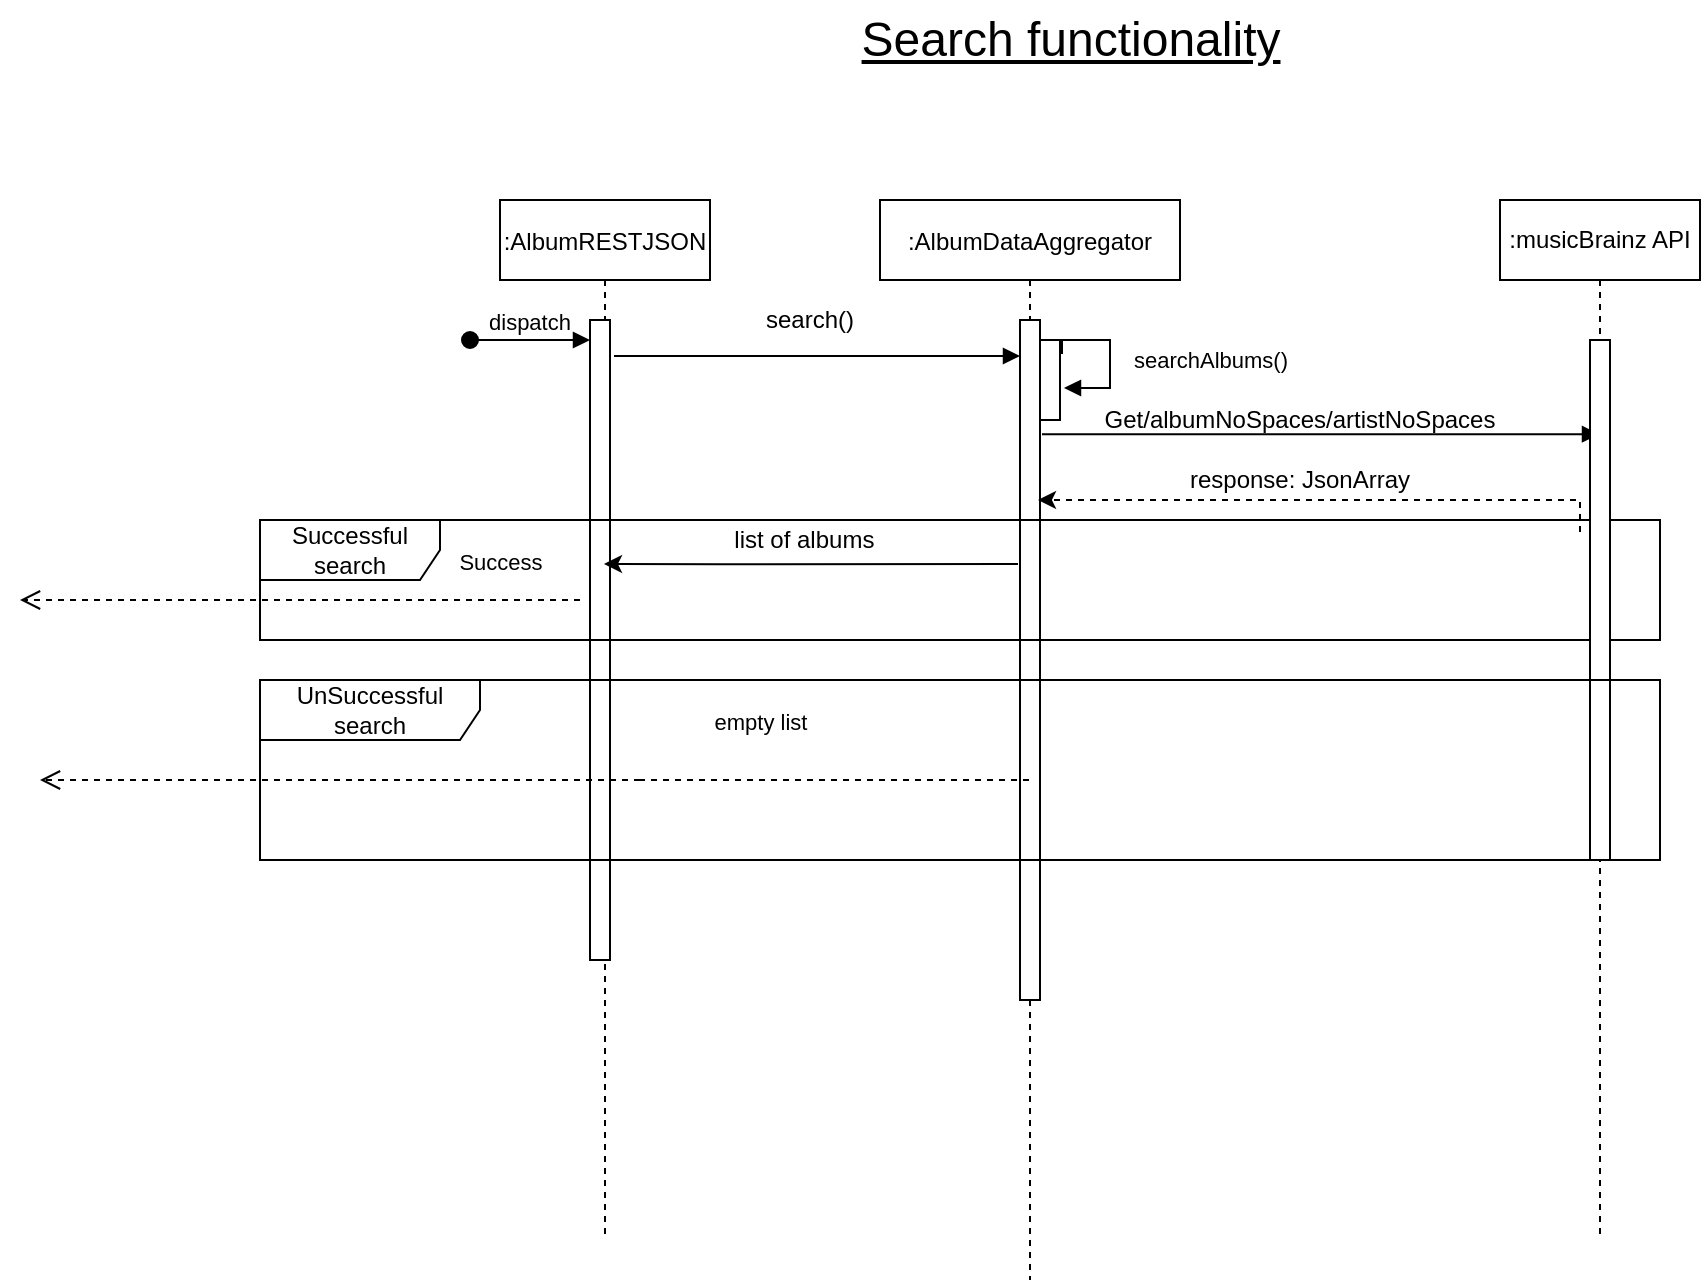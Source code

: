 <mxfile version="14.6.3" type="device"><diagram id="Lm_KMfJt2iaog1OWBfOd" name="Page-1"><mxGraphModel dx="1876" dy="424" grid="1" gridSize="10" guides="1" tooltips="1" connect="1" arrows="1" fold="1" page="1" pageScale="1" pageWidth="850" pageHeight="1100" math="0" shadow="0"><root><mxCell id="0"/><mxCell id="1" parent="0"/><mxCell id="sepr-tMVoQw98itkuwN9-1" value=":AlbumRESTJSON" style="shape=umlLifeline;perimeter=lifelinePerimeter;container=1;collapsible=0;recursiveResize=0;rounded=0;shadow=0;strokeWidth=1;" parent="1" vertex="1"><mxGeometry x="100" y="240" width="105" height="520" as="geometry"/></mxCell><mxCell id="sepr-tMVoQw98itkuwN9-2" value="" style="points=[];perimeter=orthogonalPerimeter;rounded=0;shadow=0;strokeWidth=1;" parent="sepr-tMVoQw98itkuwN9-1" vertex="1"><mxGeometry x="45" y="60" width="10" height="320" as="geometry"/></mxCell><mxCell id="sepr-tMVoQw98itkuwN9-3" value="dispatch" style="verticalAlign=bottom;startArrow=oval;endArrow=block;startSize=8;shadow=0;strokeWidth=1;" parent="sepr-tMVoQw98itkuwN9-1" target="sepr-tMVoQw98itkuwN9-2" edge="1"><mxGeometry relative="1" as="geometry"><mxPoint x="-15" y="70" as="sourcePoint"/></mxGeometry></mxCell><mxCell id="sepr-tMVoQw98itkuwN9-4" value=":AlbumDataAggregator" style="shape=umlLifeline;perimeter=lifelinePerimeter;container=1;collapsible=0;recursiveResize=0;rounded=0;shadow=0;strokeWidth=1;" parent="1" vertex="1"><mxGeometry x="290" y="240" width="150" height="540" as="geometry"/></mxCell><mxCell id="sepr-tMVoQw98itkuwN9-5" value="" style="points=[];perimeter=orthogonalPerimeter;rounded=0;shadow=0;strokeWidth=1;" parent="sepr-tMVoQw98itkuwN9-4" vertex="1"><mxGeometry x="70" y="60" width="10" height="340" as="geometry"/></mxCell><mxCell id="AoL6DsLy8vrLPqN1m66l-1" value="" style="html=1;points=[];perimeter=orthogonalPerimeter;" vertex="1" parent="sepr-tMVoQw98itkuwN9-4"><mxGeometry x="80" y="70" width="10" height="40" as="geometry"/></mxCell><mxCell id="AoL6DsLy8vrLPqN1m66l-2" value="" style="edgeStyle=orthogonalEdgeStyle;html=1;align=left;spacingLeft=2;endArrow=block;rounded=0;entryX=1.2;entryY=0.6;entryDx=0;entryDy=0;entryPerimeter=0;exitX=1.1;exitY=0.175;exitDx=0;exitDy=0;exitPerimeter=0;" edge="1" target="AoL6DsLy8vrLPqN1m66l-1" parent="sepr-tMVoQw98itkuwN9-4" source="AoL6DsLy8vrLPqN1m66l-1"><mxGeometry relative="1" as="geometry"><mxPoint x="85" y="50" as="sourcePoint"/><Array as="points"><mxPoint x="91" y="70"/><mxPoint x="115" y="70"/><mxPoint x="115" y="94"/></Array></mxGeometry></mxCell><mxCell id="sepr-tMVoQw98itkuwN9-9" value="" style="verticalAlign=bottom;endArrow=block;shadow=0;strokeWidth=1;" parent="1" edge="1"><mxGeometry relative="1" as="geometry"><mxPoint x="157" y="318" as="sourcePoint"/><mxPoint x="360" y="318" as="targetPoint"/></mxGeometry></mxCell><mxCell id="sepr-tMVoQw98itkuwN9-16" value="Success" style="html=1;verticalAlign=bottom;endArrow=open;dashed=1;endSize=8;" parent="1" edge="1"><mxGeometry x="-0.714" y="-10" relative="1" as="geometry"><mxPoint x="140" y="440" as="sourcePoint"/><mxPoint x="-140" y="440" as="targetPoint"/><mxPoint as="offset"/></mxGeometry></mxCell><mxCell id="sepr-tMVoQw98itkuwN9-17" value="&lt;span style=&quot;font-weight: normal&quot;&gt;&lt;u&gt;Search functionality&lt;/u&gt;&lt;/span&gt;" style="text;strokeColor=none;fillColor=none;html=1;fontSize=24;fontStyle=1;verticalAlign=middle;align=center;" parent="1" vertex="1"><mxGeometry x="220" y="140" width="330" height="40" as="geometry"/></mxCell><mxCell id="sepr-tMVoQw98itkuwN9-29" value="empty list" style="html=1;verticalAlign=bottom;endArrow=open;dashed=1;endSize=8;startArrow=none;" parent="1" edge="1"><mxGeometry x="-1" y="-63" relative="1" as="geometry"><mxPoint x="170" y="530" as="sourcePoint"/><mxPoint x="-130" y="530" as="targetPoint"/><mxPoint x="60" y="43" as="offset"/><Array as="points"/></mxGeometry></mxCell><mxCell id="sepr-tMVoQw98itkuwN9-45" value="Successful search" style="shape=umlFrame;whiteSpace=wrap;html=1;width=90;height=30;" parent="1" vertex="1"><mxGeometry x="-20" y="400" width="700" height="60" as="geometry"/></mxCell><mxCell id="sepr-tMVoQw98itkuwN9-6" value="" style="html=1;verticalAlign=bottom;endArrow=block;exitX=1.1;exitY=0.168;exitDx=0;exitDy=0;exitPerimeter=0;" parent="1" source="sepr-tMVoQw98itkuwN9-5" target="S4XwvbfDgmQ7JehkcoRG-4" edge="1"><mxGeometry x="-0.08" y="5" width="80" relative="1" as="geometry"><mxPoint x="370" y="350" as="sourcePoint"/><mxPoint x="495" y="324.52" as="targetPoint"/><mxPoint as="offset"/><Array as="points"/></mxGeometry></mxCell><mxCell id="S4XwvbfDgmQ7JehkcoRG-4" value=":musicBrainz API" style="shape=umlLifeline;perimeter=lifelinePerimeter;whiteSpace=wrap;html=1;container=1;collapsible=0;recursiveResize=0;outlineConnect=0;size=40;" parent="1" vertex="1"><mxGeometry x="600" y="240" width="100" height="520" as="geometry"/></mxCell><mxCell id="S4XwvbfDgmQ7JehkcoRG-5" value="" style="html=1;points=[];perimeter=orthogonalPerimeter;" parent="S4XwvbfDgmQ7JehkcoRG-4" vertex="1"><mxGeometry x="45" y="70" width="10" height="260" as="geometry"/></mxCell><mxCell id="S4XwvbfDgmQ7JehkcoRG-6" value="&lt;span style=&quot;font-size: 11px ; background-color: rgb(255 , 255 , 255)&quot;&gt;searchAlbums()&lt;/span&gt;" style="text;html=1;align=center;verticalAlign=middle;resizable=0;points=[];autosize=1;strokeColor=none;" parent="1" vertex="1"><mxGeometry x="410" y="310" width="90" height="20" as="geometry"/></mxCell><mxCell id="S4XwvbfDgmQ7JehkcoRG-15" style="edgeStyle=orthogonalEdgeStyle;rounded=0;orthogonalLoop=1;jettySize=auto;html=1;dashed=1;" parent="1" edge="1"><mxGeometry relative="1" as="geometry"><mxPoint x="640" y="406" as="sourcePoint"/><mxPoint x="369" y="390" as="targetPoint"/><Array as="points"><mxPoint x="640" y="390"/><mxPoint x="369" y="390"/></Array></mxGeometry></mxCell><mxCell id="S4XwvbfDgmQ7JehkcoRG-16" value="response: JsonArray" style="text;html=1;strokeColor=none;fillColor=none;align=center;verticalAlign=middle;whiteSpace=wrap;rounded=0;" parent="1" vertex="1"><mxGeometry x="440" y="370" width="120" height="20" as="geometry"/></mxCell><mxCell id="S4XwvbfDgmQ7JehkcoRG-18" value="search()" style="text;html=1;strokeColor=none;fillColor=none;align=center;verticalAlign=middle;whiteSpace=wrap;rounded=0;" parent="1" vertex="1"><mxGeometry x="235" y="290" width="40" height="20" as="geometry"/></mxCell><mxCell id="AoL6DsLy8vrLPqN1m66l-4" value="Get/albumNoSpaces/artistNoSpaces" style="text;html=1;strokeColor=none;fillColor=none;align=center;verticalAlign=middle;whiteSpace=wrap;rounded=0;" vertex="1" parent="1"><mxGeometry x="480" y="340" width="40" height="20" as="geometry"/></mxCell><mxCell id="AoL6DsLy8vrLPqN1m66l-5" style="edgeStyle=orthogonalEdgeStyle;rounded=0;orthogonalLoop=1;jettySize=auto;html=1;exitX=-0.1;exitY=0.359;exitDx=0;exitDy=0;exitPerimeter=0;" edge="1" parent="1" source="sepr-tMVoQw98itkuwN9-5"><mxGeometry relative="1" as="geometry"><mxPoint x="152" y="422" as="targetPoint"/><Array as="points"><mxPoint x="210" y="422"/><mxPoint x="210" y="422"/></Array></mxGeometry></mxCell><mxCell id="AoL6DsLy8vrLPqN1m66l-6" value="&lt;span&gt;&amp;nbsp;list of albums&lt;/span&gt;" style="text;html=1;align=center;verticalAlign=middle;resizable=0;points=[];autosize=1;strokeColor=none;" vertex="1" parent="1"><mxGeometry x="205" y="400" width="90" height="20" as="geometry"/></mxCell><mxCell id="sepr-tMVoQw98itkuwN9-41" value="UnSuccessful search" style="shape=umlFrame;whiteSpace=wrap;html=1;width=110;height=30;" parent="1" vertex="1"><mxGeometry x="-20" y="480" width="700" height="90" as="geometry"/></mxCell><mxCell id="AoL6DsLy8vrLPqN1m66l-7" value="" style="html=1;verticalAlign=bottom;endArrow=none;dashed=1;endSize=8;" edge="1" parent="1" source="sepr-tMVoQw98itkuwN9-4"><mxGeometry x="-0.416" y="-10" relative="1" as="geometry"><mxPoint x="364.5" y="530" as="sourcePoint"/><mxPoint x="170" y="530" as="targetPoint"/><mxPoint as="offset"/><Array as="points"><mxPoint x="170" y="530"/></Array></mxGeometry></mxCell></root></mxGraphModel></diagram></mxfile>